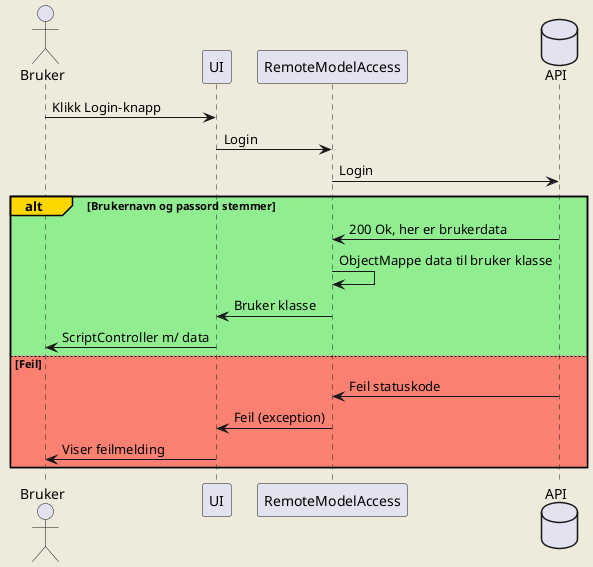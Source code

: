 @startuml logInRequests
skinparam backgroundColor #EEEBDC

actor Bruker
Bruker -> UI : Klikk Login-knapp
UI -> RemoteModelAccess : Login
database API
RemoteModelAccess -> API : Login

alt#Gold #LightGreen Brukernavn og passord stemmer
    API -> RemoteModelAccess : 200 Ok, her er brukerdata
    RemoteModelAccess -> RemoteModelAccess : ObjectMappe data til bruker klasse
    RemoteModelAccess -> UI : Bruker klasse
    UI -> Bruker : ScriptController m/ data
else #Salmon Feil
    API -> RemoteModelAccess : Feil statuskode
    RemoteModelAccess -> UI : Feil (exception)
    UI -> Bruker : Viser feilmelding
end

@enduml
